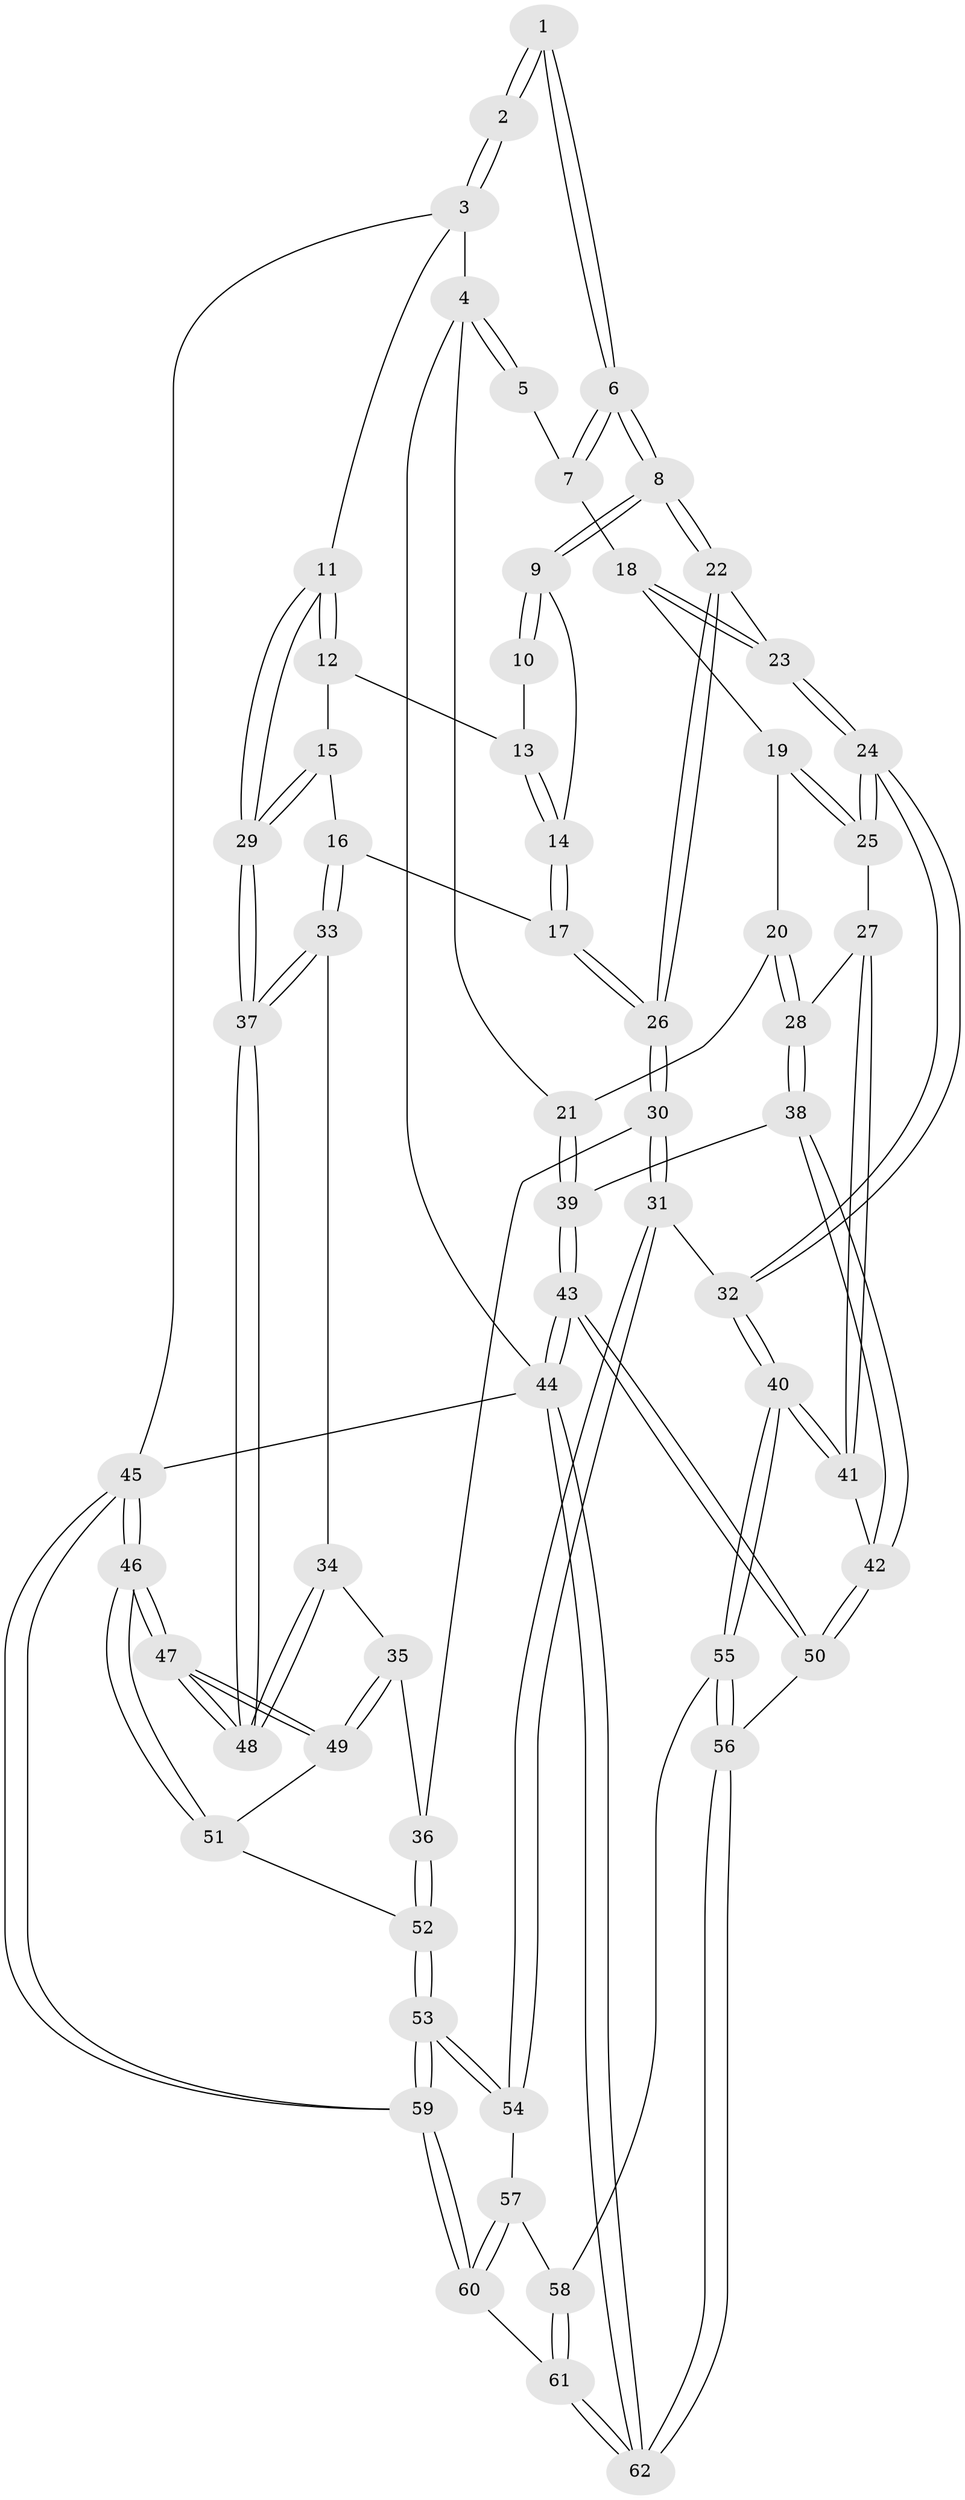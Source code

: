 // Generated by graph-tools (version 1.1) at 2025/17/03/09/25 04:17:09]
// undirected, 62 vertices, 152 edges
graph export_dot {
graph [start="1"]
  node [color=gray90,style=filled];
  1 [pos="+0.5185380438114499+0"];
  2 [pos="+1+0"];
  3 [pos="+1+0"];
  4 [pos="+0+0"];
  5 [pos="+0.33176082770125737+0"];
  6 [pos="+0.6049730916711388+0.11398226292147987"];
  7 [pos="+0.35637681608614685+0.1276053206751137"];
  8 [pos="+0.6117645675110539+0.12779830646905718"];
  9 [pos="+0.6979153184032361+0.12389841183354815"];
  10 [pos="+1+0"];
  11 [pos="+1+0.16882305050080337"];
  12 [pos="+0.950444755484726+0.1592712517205043"];
  13 [pos="+0.908583617038303+0.08376040351269806"];
  14 [pos="+0.8223277663388674+0.16974225843645394"];
  15 [pos="+0.9674829116610484+0.26193408966088616"];
  16 [pos="+0.8975415289265338+0.29517849393716533"];
  17 [pos="+0.8488942458732557+0.2617816704962119"];
  18 [pos="+0.35365342230591007+0.1363127052417892"];
  19 [pos="+0.318231078911798+0.16070448338445034"];
  20 [pos="+0.0822446537874833+0.08702093333487405"];
  21 [pos="+0+0"];
  22 [pos="+0.5882249326978539+0.21867095501538564"];
  23 [pos="+0.4657995641273032+0.27073299555395686"];
  24 [pos="+0.38070107853745744+0.37512545863536995"];
  25 [pos="+0.26121626015379484+0.30574326484441916"];
  26 [pos="+0.6664013022424858+0.34424203194884834"];
  27 [pos="+0.2299353016067214+0.30482801537324894"];
  28 [pos="+0.21036091158086917+0.30389898632029316"];
  29 [pos="+1+0.2437781618781298"];
  30 [pos="+0.6720262407991353+0.4605342196617364"];
  31 [pos="+0.5950494418636515+0.50891457513413"];
  32 [pos="+0.4185179658836263+0.5621071575138195"];
  33 [pos="+0.9002088655546386+0.3586337260509637"];
  34 [pos="+0.8939807065745882+0.44391690361197406"];
  35 [pos="+0.8756413324550132+0.46490746252932036"];
  36 [pos="+0.7046143457499734+0.4736060221243533"];
  37 [pos="+1+0.3590448536886103"];
  38 [pos="+0.09555898131955573+0.4155663090188313"];
  39 [pos="+0+0.3756312230176499"];
  40 [pos="+0.4167919285647021+0.5649366645429371"];
  41 [pos="+0.24256489615685314+0.5383712808343025"];
  42 [pos="+0.16165081807779524+0.5277144694048351"];
  43 [pos="+0+0.8960766072146982"];
  44 [pos="+0+1"];
  45 [pos="+1+1"];
  46 [pos="+1+1"];
  47 [pos="+1+0.6593828155744286"];
  48 [pos="+1+0.4527519952705033"];
  49 [pos="+0.9141967853792641+0.5837683882500927"];
  50 [pos="+0.012342694717718462+0.778205671176923"];
  51 [pos="+0.8884233533568275+0.6274960484751185"];
  52 [pos="+0.8009893772261825+0.7276268161951426"];
  53 [pos="+0.7882739890386048+0.7741811442815164"];
  54 [pos="+0.7110448829747531+0.7612764517096533"];
  55 [pos="+0.4113262764228053+0.6905112873646853"];
  56 [pos="+0.20771129153110285+0.7870762482307347"];
  57 [pos="+0.5724256678738129+0.7806805098979248"];
  58 [pos="+0.4458098530331138+0.7378978035084389"];
  59 [pos="+1+1"];
  60 [pos="+0.6366766909042854+1"];
  61 [pos="+0.3986668478606004+1"];
  62 [pos="+0.3626187658754649+1"];
  1 -- 2;
  1 -- 2;
  1 -- 6;
  1 -- 6;
  2 -- 3;
  2 -- 3;
  3 -- 4;
  3 -- 11;
  3 -- 45;
  4 -- 5;
  4 -- 5;
  4 -- 21;
  4 -- 44;
  5 -- 7;
  6 -- 7;
  6 -- 7;
  6 -- 8;
  6 -- 8;
  7 -- 18;
  8 -- 9;
  8 -- 9;
  8 -- 22;
  8 -- 22;
  9 -- 10;
  9 -- 10;
  9 -- 14;
  10 -- 13;
  11 -- 12;
  11 -- 12;
  11 -- 29;
  11 -- 29;
  12 -- 13;
  12 -- 15;
  13 -- 14;
  13 -- 14;
  14 -- 17;
  14 -- 17;
  15 -- 16;
  15 -- 29;
  15 -- 29;
  16 -- 17;
  16 -- 33;
  16 -- 33;
  17 -- 26;
  17 -- 26;
  18 -- 19;
  18 -- 23;
  18 -- 23;
  19 -- 20;
  19 -- 25;
  19 -- 25;
  20 -- 21;
  20 -- 28;
  20 -- 28;
  21 -- 39;
  21 -- 39;
  22 -- 23;
  22 -- 26;
  22 -- 26;
  23 -- 24;
  23 -- 24;
  24 -- 25;
  24 -- 25;
  24 -- 32;
  24 -- 32;
  25 -- 27;
  26 -- 30;
  26 -- 30;
  27 -- 28;
  27 -- 41;
  27 -- 41;
  28 -- 38;
  28 -- 38;
  29 -- 37;
  29 -- 37;
  30 -- 31;
  30 -- 31;
  30 -- 36;
  31 -- 32;
  31 -- 54;
  31 -- 54;
  32 -- 40;
  32 -- 40;
  33 -- 34;
  33 -- 37;
  33 -- 37;
  34 -- 35;
  34 -- 48;
  34 -- 48;
  35 -- 36;
  35 -- 49;
  35 -- 49;
  36 -- 52;
  36 -- 52;
  37 -- 48;
  37 -- 48;
  38 -- 39;
  38 -- 42;
  38 -- 42;
  39 -- 43;
  39 -- 43;
  40 -- 41;
  40 -- 41;
  40 -- 55;
  40 -- 55;
  41 -- 42;
  42 -- 50;
  42 -- 50;
  43 -- 44;
  43 -- 44;
  43 -- 50;
  43 -- 50;
  44 -- 62;
  44 -- 62;
  44 -- 45;
  45 -- 46;
  45 -- 46;
  45 -- 59;
  45 -- 59;
  46 -- 47;
  46 -- 47;
  46 -- 51;
  46 -- 51;
  47 -- 48;
  47 -- 48;
  47 -- 49;
  47 -- 49;
  49 -- 51;
  50 -- 56;
  51 -- 52;
  52 -- 53;
  52 -- 53;
  53 -- 54;
  53 -- 54;
  53 -- 59;
  53 -- 59;
  54 -- 57;
  55 -- 56;
  55 -- 56;
  55 -- 58;
  56 -- 62;
  56 -- 62;
  57 -- 58;
  57 -- 60;
  57 -- 60;
  58 -- 61;
  58 -- 61;
  59 -- 60;
  59 -- 60;
  60 -- 61;
  61 -- 62;
  61 -- 62;
}
